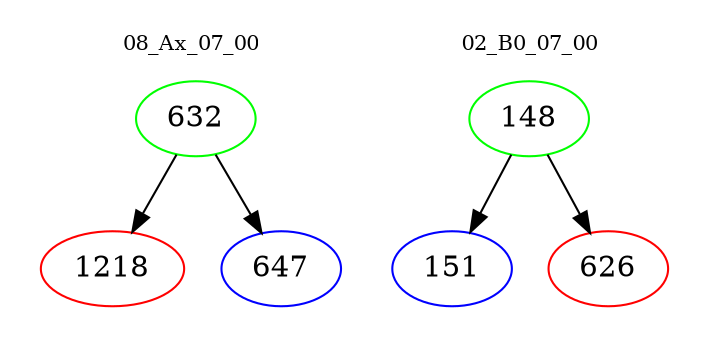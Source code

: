 digraph{
subgraph cluster_0 {
color = white
label = "08_Ax_07_00";
fontsize=10;
T0_632 [label="632", color="green"]
T0_632 -> T0_1218 [color="black"]
T0_1218 [label="1218", color="red"]
T0_632 -> T0_647 [color="black"]
T0_647 [label="647", color="blue"]
}
subgraph cluster_1 {
color = white
label = "02_B0_07_00";
fontsize=10;
T1_148 [label="148", color="green"]
T1_148 -> T1_151 [color="black"]
T1_151 [label="151", color="blue"]
T1_148 -> T1_626 [color="black"]
T1_626 [label="626", color="red"]
}
}
